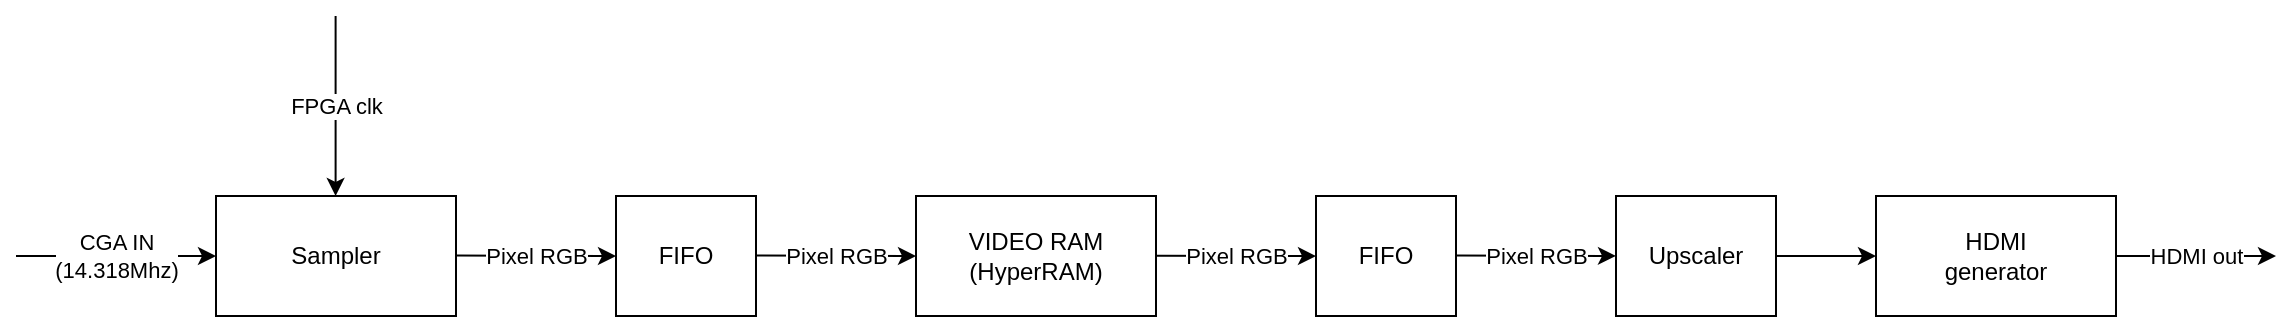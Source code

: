 <mxfile version="14.4.7-cern" type="device"><diagram id="qXUiDYgS0i_PJ3SroXYo" name="Page-1"><mxGraphModel dx="1718" dy="1018" grid="1" gridSize="10" guides="1" tooltips="1" connect="1" arrows="1" fold="1" page="1" pageScale="1" pageWidth="1169" pageHeight="827" math="0" shadow="0"><root><mxCell id="0"/><mxCell id="1" parent="0"/><mxCell id="Km75auBsIQfBp_30wd3G-1" value="Sampler&lt;br&gt;" style="rounded=0;whiteSpace=wrap;html=1;" vertex="1" parent="1"><mxGeometry x="110" y="210" width="120" height="60" as="geometry"/></mxCell><mxCell id="Km75auBsIQfBp_30wd3G-2" value="" style="endArrow=classic;html=1;" edge="1" parent="1"><mxGeometry relative="1" as="geometry"><mxPoint x="10" y="240" as="sourcePoint"/><mxPoint x="110" y="240" as="targetPoint"/><Array as="points"><mxPoint x="60" y="240"/></Array></mxGeometry></mxCell><mxCell id="Km75auBsIQfBp_30wd3G-3" value="&amp;nbsp;CGA IN&amp;nbsp;&lt;br&gt;(14.318Mhz)" style="edgeLabel;resizable=0;html=1;align=center;verticalAlign=middle;" connectable="0" vertex="1" parent="Km75auBsIQfBp_30wd3G-2"><mxGeometry relative="1" as="geometry"/></mxCell><mxCell id="Km75auBsIQfBp_30wd3G-4" value="" style="endArrow=classic;html=1;" edge="1" parent="1"><mxGeometry relative="1" as="geometry"><mxPoint x="169.8" y="120" as="sourcePoint"/><mxPoint x="169.8" y="210" as="targetPoint"/></mxGeometry></mxCell><mxCell id="Km75auBsIQfBp_30wd3G-5" value="FPGA clk" style="edgeLabel;resizable=0;html=1;align=center;verticalAlign=middle;" connectable="0" vertex="1" parent="Km75auBsIQfBp_30wd3G-4"><mxGeometry relative="1" as="geometry"/></mxCell><mxCell id="Km75auBsIQfBp_30wd3G-6" value="" style="endArrow=classic;html=1;" edge="1" parent="1"><mxGeometry relative="1" as="geometry"><mxPoint x="230" y="239.8" as="sourcePoint"/><mxPoint x="310" y="240" as="targetPoint"/></mxGeometry></mxCell><mxCell id="Km75auBsIQfBp_30wd3G-7" value="Pixel RGB" style="edgeLabel;resizable=0;html=1;align=center;verticalAlign=middle;" connectable="0" vertex="1" parent="Km75auBsIQfBp_30wd3G-6"><mxGeometry relative="1" as="geometry"/></mxCell><mxCell id="Km75auBsIQfBp_30wd3G-9" value="FIFO" style="rounded=0;whiteSpace=wrap;html=1;" vertex="1" parent="1"><mxGeometry x="310" y="210" width="70" height="60" as="geometry"/></mxCell><mxCell id="Km75auBsIQfBp_30wd3G-10" value="VIDEO RAM&lt;br&gt;(HyperRAM)" style="rounded=0;whiteSpace=wrap;html=1;" vertex="1" parent="1"><mxGeometry x="460" y="210" width="120" height="60" as="geometry"/></mxCell><mxCell id="Km75auBsIQfBp_30wd3G-11" value="" style="endArrow=classic;html=1;" edge="1" parent="1"><mxGeometry relative="1" as="geometry"><mxPoint x="380" y="239.8" as="sourcePoint"/><mxPoint x="460" y="240" as="targetPoint"/></mxGeometry></mxCell><mxCell id="Km75auBsIQfBp_30wd3G-12" value="Pixel RGB" style="edgeLabel;resizable=0;html=1;align=center;verticalAlign=middle;" connectable="0" vertex="1" parent="Km75auBsIQfBp_30wd3G-11"><mxGeometry relative="1" as="geometry"/></mxCell><mxCell id="Km75auBsIQfBp_30wd3G-13" value="FIFO" style="rounded=0;whiteSpace=wrap;html=1;" vertex="1" parent="1"><mxGeometry x="660" y="210" width="70" height="60" as="geometry"/></mxCell><mxCell id="Km75auBsIQfBp_30wd3G-14" value="" style="endArrow=classic;html=1;" edge="1" parent="1"><mxGeometry relative="1" as="geometry"><mxPoint x="580" y="239.86" as="sourcePoint"/><mxPoint x="660" y="240.06" as="targetPoint"/></mxGeometry></mxCell><mxCell id="Km75auBsIQfBp_30wd3G-15" value="Pixel RGB" style="edgeLabel;resizable=0;html=1;align=center;verticalAlign=middle;" connectable="0" vertex="1" parent="Km75auBsIQfBp_30wd3G-14"><mxGeometry relative="1" as="geometry"/></mxCell><mxCell id="Km75auBsIQfBp_30wd3G-17" value="Upscaler" style="rounded=0;whiteSpace=wrap;html=1;" vertex="1" parent="1"><mxGeometry x="810" y="210" width="80" height="60" as="geometry"/></mxCell><mxCell id="Km75auBsIQfBp_30wd3G-18" value="" style="endArrow=classic;html=1;" edge="1" parent="1"><mxGeometry relative="1" as="geometry"><mxPoint x="730" y="239.76" as="sourcePoint"/><mxPoint x="810" y="239.96" as="targetPoint"/></mxGeometry></mxCell><mxCell id="Km75auBsIQfBp_30wd3G-19" value="Pixel RGB" style="edgeLabel;resizable=0;html=1;align=center;verticalAlign=middle;" connectable="0" vertex="1" parent="Km75auBsIQfBp_30wd3G-18"><mxGeometry relative="1" as="geometry"/></mxCell><mxCell id="Km75auBsIQfBp_30wd3G-23" value="HDMI&lt;br&gt;generator" style="rounded=0;whiteSpace=wrap;html=1;" vertex="1" parent="1"><mxGeometry x="940" y="210.0" width="120" height="60" as="geometry"/></mxCell><mxCell id="Km75auBsIQfBp_30wd3G-24" value="" style="endArrow=classic;html=1;entryX=0;entryY=0.5;entryDx=0;entryDy=0;exitX=1;exitY=0.5;exitDx=0;exitDy=0;" edge="1" parent="1" source="Km75auBsIQfBp_30wd3G-17" target="Km75auBsIQfBp_30wd3G-23"><mxGeometry width="50" height="50" relative="1" as="geometry"><mxPoint x="460" y="90" as="sourcePoint"/><mxPoint x="510" y="40" as="targetPoint"/></mxGeometry></mxCell><mxCell id="Km75auBsIQfBp_30wd3G-25" value="" style="endArrow=classic;html=1;exitX=1;exitY=0.5;exitDx=0;exitDy=0;" edge="1" parent="1" source="Km75auBsIQfBp_30wd3G-23"><mxGeometry relative="1" as="geometry"><mxPoint x="850" y="80" as="sourcePoint"/><mxPoint x="1140" y="240" as="targetPoint"/></mxGeometry></mxCell><mxCell id="Km75auBsIQfBp_30wd3G-26" value="HDMI out" style="edgeLabel;resizable=0;html=1;align=center;verticalAlign=middle;" connectable="0" vertex="1" parent="Km75auBsIQfBp_30wd3G-25"><mxGeometry relative="1" as="geometry"/></mxCell></root></mxGraphModel></diagram></mxfile>